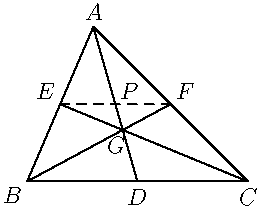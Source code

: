 
import geometry;

size(130);

pair A = (-2, 7);
label("$A$", A, N);
pair B = (-5, 0);
label("$B$", B, SW);
pair C = (5, 0);
label("$C$", C, S);

draw(A -- B -- C -- cycle);

pair D = midpoint(B -- C);
label("$D$", D, S);
pair E = midpoint(A -- B);
label("$E$", E, NW);
pair F = midpoint(A -- C);
label("$F$", F, NE);

draw(A -- D);
draw(B -- F);
draw(C -- E);
draw(E -- F, dashed);

pair G = interp(A, D, 2/3);
label("$G$", G, SSW);

pair P = intersectionpoint(A -- D, E -- F);
label("$P$", P, NE);
